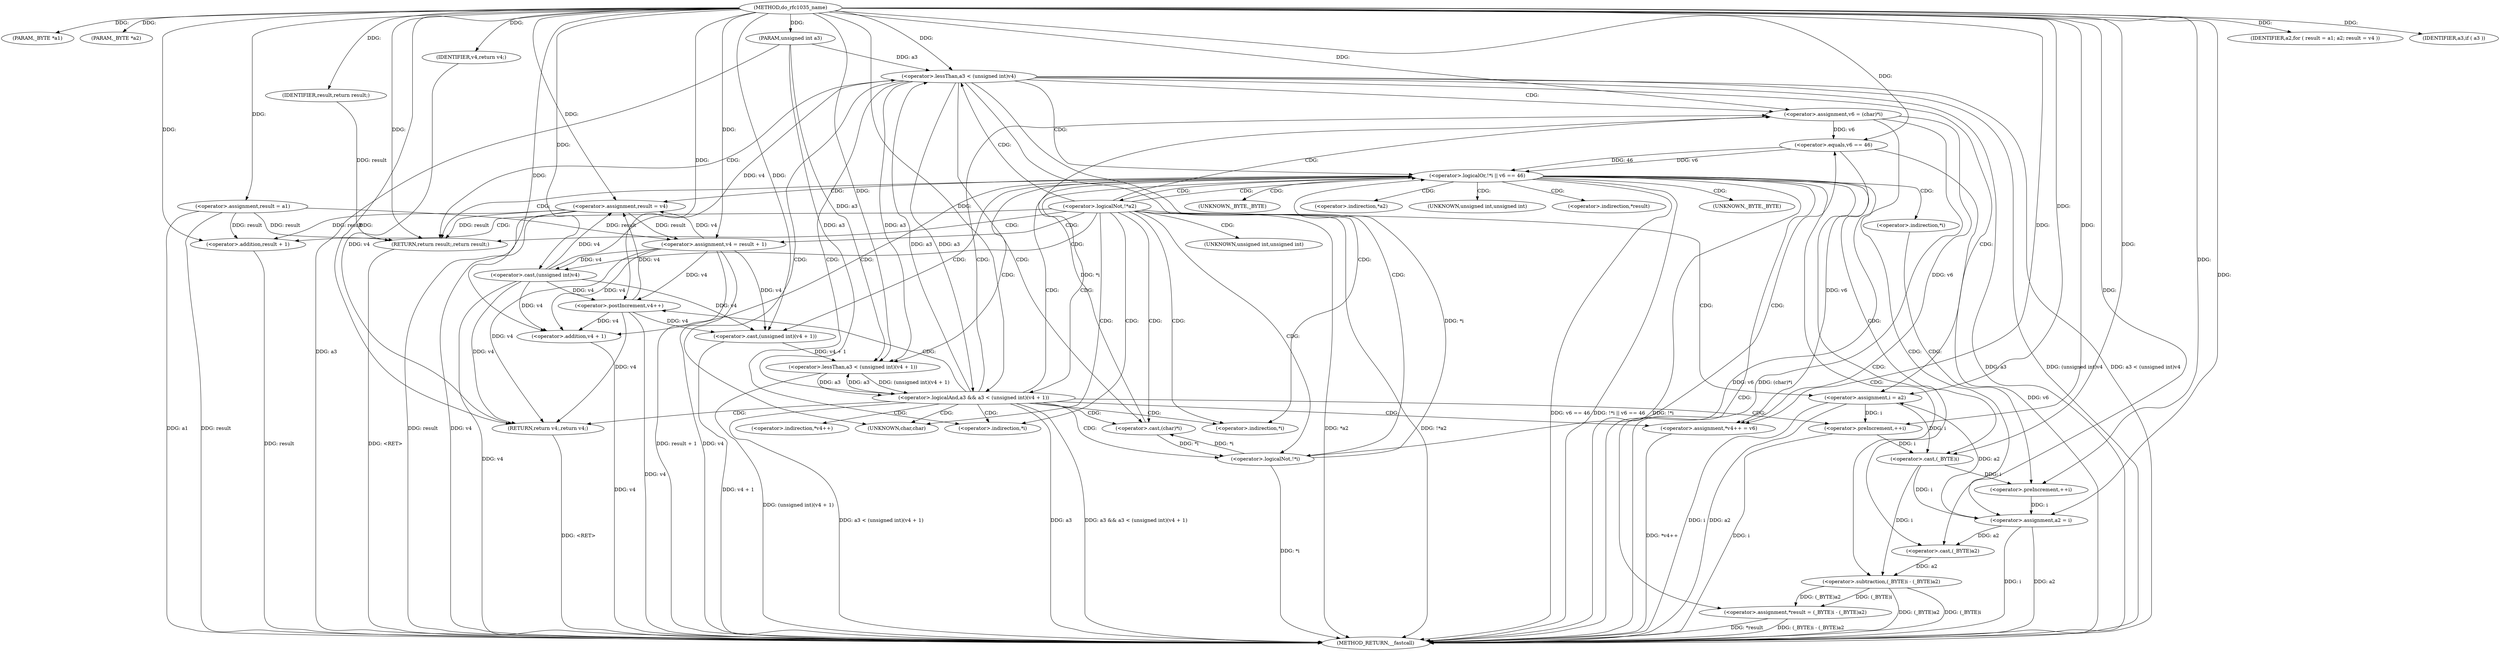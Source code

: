 digraph do_rfc1035_name {  
"1000105" [label = "(METHOD,do_rfc1035_name)" ]
"1000202" [label = "(METHOD_RETURN,__fastcall)" ]
"1000106" [label = "(PARAM,_BYTE *a1)" ]
"1000107" [label = "(PARAM,_BYTE *a2)" ]
"1000108" [label = "(PARAM,unsigned int a3)" ]
"1000115" [label = "(<operator>.assignment,result = a1)" ]
"1000118" [label = "(IDENTIFIER,a2,for ( result = a1; a2; result = v4 ))" ]
"1000119" [label = "(<operator>.assignment,result = v4)" ]
"1000124" [label = "(<operator>.logicalNot,!*a2)" ]
"1000128" [label = "(<operator>.assignment,v4 = result + 1)" ]
"1000130" [label = "(<operator>.addition,result + 1)" ]
"1000134" [label = "(IDENTIFIER,a3,if ( a3 ))" ]
"1000137" [label = "(<operator>.lessThan,a3 < (unsigned int)v4)" ]
"1000139" [label = "(<operator>.cast,(unsigned int)v4)" ]
"1000144" [label = "(<operator>.assignment,i = a2)" ]
"1000147" [label = "(<operator>.preIncrement,++i)" ]
"1000150" [label = "(<operator>.assignment,v6 = (char)*i)" ]
"1000152" [label = "(<operator>.cast,(char)*i)" ]
"1000157" [label = "(<operator>.logicalOr,!*i || v6 == 46)" ]
"1000158" [label = "(<operator>.logicalNot,!*i)" ]
"1000161" [label = "(<operator>.equals,v6 == 46)" ]
"1000166" [label = "(<operator>.logicalAnd,a3 && a3 < (unsigned int)(v4 + 1))" ]
"1000168" [label = "(<operator>.lessThan,a3 < (unsigned int)(v4 + 1))" ]
"1000170" [label = "(<operator>.cast,(unsigned int)(v4 + 1))" ]
"1000172" [label = "(<operator>.addition,v4 + 1)" ]
"1000175" [label = "(RETURN,return v4;,return v4;)" ]
"1000176" [label = "(IDENTIFIER,v4,return v4;)" ]
"1000177" [label = "(<operator>.assignment,*v4++ = v6)" ]
"1000179" [label = "(<operator>.postIncrement,v4++)" ]
"1000182" [label = "(<operator>.assignment,*result = (_BYTE)i - (_BYTE)a2)" ]
"1000185" [label = "(<operator>.subtraction,(_BYTE)i - (_BYTE)a2)" ]
"1000186" [label = "(<operator>.cast,(_BYTE)i)" ]
"1000189" [label = "(<operator>.cast,(_BYTE)a2)" ]
"1000195" [label = "(<operator>.preIncrement,++i)" ]
"1000197" [label = "(<operator>.assignment,a2 = i)" ]
"1000200" [label = "(RETURN,return result;,return result;)" ]
"1000201" [label = "(IDENTIFIER,result,return result;)" ]
"1000125" [label = "(<operator>.indirection,*a2)" ]
"1000140" [label = "(UNKNOWN,unsigned int,unsigned int)" ]
"1000153" [label = "(UNKNOWN,char,char)" ]
"1000154" [label = "(<operator>.indirection,*i)" ]
"1000159" [label = "(<operator>.indirection,*i)" ]
"1000171" [label = "(UNKNOWN,unsigned int,unsigned int)" ]
"1000178" [label = "(<operator>.indirection,*v4++)" ]
"1000183" [label = "(<operator>.indirection,*result)" ]
"1000187" [label = "(UNKNOWN,_BYTE,_BYTE)" ]
"1000190" [label = "(UNKNOWN,_BYTE,_BYTE)" ]
"1000193" [label = "(<operator>.indirection,*i)" ]
  "1000166" -> "1000202"  [ label = "DDG: a3"] 
  "1000124" -> "1000202"  [ label = "DDG: !*a2"] 
  "1000182" -> "1000202"  [ label = "DDG: *result"] 
  "1000137" -> "1000202"  [ label = "DDG: a3"] 
  "1000130" -> "1000202"  [ label = "DDG: result"] 
  "1000168" -> "1000202"  [ label = "DDG: (unsigned int)(v4 + 1)"] 
  "1000197" -> "1000202"  [ label = "DDG: a2"] 
  "1000144" -> "1000202"  [ label = "DDG: i"] 
  "1000144" -> "1000202"  [ label = "DDG: a2"] 
  "1000157" -> "1000202"  [ label = "DDG: v6 == 46"] 
  "1000115" -> "1000202"  [ label = "DDG: a1"] 
  "1000197" -> "1000202"  [ label = "DDG: i"] 
  "1000119" -> "1000202"  [ label = "DDG: result"] 
  "1000137" -> "1000202"  [ label = "DDG: (unsigned int)v4"] 
  "1000185" -> "1000202"  [ label = "DDG: (_BYTE)a2"] 
  "1000166" -> "1000202"  [ label = "DDG: a3 && a3 < (unsigned int)(v4 + 1)"] 
  "1000157" -> "1000202"  [ label = "DDG: !*i || v6 == 46"] 
  "1000177" -> "1000202"  [ label = "DDG: *v4++"] 
  "1000150" -> "1000202"  [ label = "DDG: (char)*i"] 
  "1000119" -> "1000202"  [ label = "DDG: v4"] 
  "1000137" -> "1000202"  [ label = "DDG: a3 < (unsigned int)v4"] 
  "1000128" -> "1000202"  [ label = "DDG: result + 1"] 
  "1000179" -> "1000202"  [ label = "DDG: v4"] 
  "1000147" -> "1000202"  [ label = "DDG: i"] 
  "1000157" -> "1000202"  [ label = "DDG: !*i"] 
  "1000115" -> "1000202"  [ label = "DDG: result"] 
  "1000158" -> "1000202"  [ label = "DDG: *i"] 
  "1000182" -> "1000202"  [ label = "DDG: (_BYTE)i - (_BYTE)a2"] 
  "1000139" -> "1000202"  [ label = "DDG: v4"] 
  "1000124" -> "1000202"  [ label = "DDG: *a2"] 
  "1000172" -> "1000202"  [ label = "DDG: v4"] 
  "1000128" -> "1000202"  [ label = "DDG: v4"] 
  "1000170" -> "1000202"  [ label = "DDG: v4 + 1"] 
  "1000166" -> "1000202"  [ label = "DDG: a3 < (unsigned int)(v4 + 1)"] 
  "1000108" -> "1000202"  [ label = "DDG: a3"] 
  "1000161" -> "1000202"  [ label = "DDG: v6"] 
  "1000150" -> "1000202"  [ label = "DDG: v6"] 
  "1000185" -> "1000202"  [ label = "DDG: (_BYTE)i"] 
  "1000175" -> "1000202"  [ label = "DDG: <RET>"] 
  "1000200" -> "1000202"  [ label = "DDG: <RET>"] 
  "1000105" -> "1000106"  [ label = "DDG: "] 
  "1000105" -> "1000107"  [ label = "DDG: "] 
  "1000105" -> "1000108"  [ label = "DDG: "] 
  "1000105" -> "1000115"  [ label = "DDG: "] 
  "1000105" -> "1000118"  [ label = "DDG: "] 
  "1000179" -> "1000119"  [ label = "DDG: v4"] 
  "1000139" -> "1000119"  [ label = "DDG: v4"] 
  "1000128" -> "1000119"  [ label = "DDG: v4"] 
  "1000105" -> "1000119"  [ label = "DDG: "] 
  "1000119" -> "1000128"  [ label = "DDG: result"] 
  "1000115" -> "1000128"  [ label = "DDG: result"] 
  "1000105" -> "1000128"  [ label = "DDG: "] 
  "1000119" -> "1000130"  [ label = "DDG: result"] 
  "1000115" -> "1000130"  [ label = "DDG: result"] 
  "1000105" -> "1000130"  [ label = "DDG: "] 
  "1000105" -> "1000134"  [ label = "DDG: "] 
  "1000166" -> "1000137"  [ label = "DDG: a3"] 
  "1000108" -> "1000137"  [ label = "DDG: a3"] 
  "1000105" -> "1000137"  [ label = "DDG: "] 
  "1000139" -> "1000137"  [ label = "DDG: v4"] 
  "1000128" -> "1000139"  [ label = "DDG: v4"] 
  "1000105" -> "1000139"  [ label = "DDG: "] 
  "1000197" -> "1000144"  [ label = "DDG: a2"] 
  "1000105" -> "1000144"  [ label = "DDG: "] 
  "1000144" -> "1000147"  [ label = "DDG: i"] 
  "1000105" -> "1000147"  [ label = "DDG: "] 
  "1000152" -> "1000150"  [ label = "DDG: *i"] 
  "1000105" -> "1000150"  [ label = "DDG: "] 
  "1000158" -> "1000152"  [ label = "DDG: *i"] 
  "1000158" -> "1000157"  [ label = "DDG: *i"] 
  "1000152" -> "1000158"  [ label = "DDG: *i"] 
  "1000161" -> "1000157"  [ label = "DDG: v6"] 
  "1000161" -> "1000157"  [ label = "DDG: 46"] 
  "1000150" -> "1000161"  [ label = "DDG: v6"] 
  "1000105" -> "1000161"  [ label = "DDG: "] 
  "1000137" -> "1000166"  [ label = "DDG: a3"] 
  "1000168" -> "1000166"  [ label = "DDG: a3"] 
  "1000108" -> "1000166"  [ label = "DDG: a3"] 
  "1000105" -> "1000166"  [ label = "DDG: "] 
  "1000168" -> "1000166"  [ label = "DDG: (unsigned int)(v4 + 1)"] 
  "1000166" -> "1000168"  [ label = "DDG: a3"] 
  "1000137" -> "1000168"  [ label = "DDG: a3"] 
  "1000108" -> "1000168"  [ label = "DDG: a3"] 
  "1000105" -> "1000168"  [ label = "DDG: "] 
  "1000170" -> "1000168"  [ label = "DDG: v4 + 1"] 
  "1000179" -> "1000170"  [ label = "DDG: v4"] 
  "1000139" -> "1000170"  [ label = "DDG: v4"] 
  "1000128" -> "1000170"  [ label = "DDG: v4"] 
  "1000105" -> "1000170"  [ label = "DDG: "] 
  "1000179" -> "1000172"  [ label = "DDG: v4"] 
  "1000139" -> "1000172"  [ label = "DDG: v4"] 
  "1000128" -> "1000172"  [ label = "DDG: v4"] 
  "1000105" -> "1000172"  [ label = "DDG: "] 
  "1000176" -> "1000175"  [ label = "DDG: v4"] 
  "1000179" -> "1000175"  [ label = "DDG: v4"] 
  "1000139" -> "1000175"  [ label = "DDG: v4"] 
  "1000128" -> "1000175"  [ label = "DDG: v4"] 
  "1000105" -> "1000175"  [ label = "DDG: "] 
  "1000105" -> "1000176"  [ label = "DDG: "] 
  "1000161" -> "1000177"  [ label = "DDG: v6"] 
  "1000150" -> "1000177"  [ label = "DDG: v6"] 
  "1000105" -> "1000177"  [ label = "DDG: "] 
  "1000139" -> "1000179"  [ label = "DDG: v4"] 
  "1000128" -> "1000179"  [ label = "DDG: v4"] 
  "1000105" -> "1000179"  [ label = "DDG: "] 
  "1000185" -> "1000182"  [ label = "DDG: (_BYTE)i"] 
  "1000185" -> "1000182"  [ label = "DDG: (_BYTE)a2"] 
  "1000186" -> "1000185"  [ label = "DDG: i"] 
  "1000147" -> "1000186"  [ label = "DDG: i"] 
  "1000144" -> "1000186"  [ label = "DDG: i"] 
  "1000105" -> "1000186"  [ label = "DDG: "] 
  "1000189" -> "1000185"  [ label = "DDG: a2"] 
  "1000105" -> "1000189"  [ label = "DDG: "] 
  "1000197" -> "1000189"  [ label = "DDG: a2"] 
  "1000186" -> "1000195"  [ label = "DDG: i"] 
  "1000105" -> "1000195"  [ label = "DDG: "] 
  "1000186" -> "1000197"  [ label = "DDG: i"] 
  "1000195" -> "1000197"  [ label = "DDG: i"] 
  "1000105" -> "1000197"  [ label = "DDG: "] 
  "1000201" -> "1000200"  [ label = "DDG: result"] 
  "1000119" -> "1000200"  [ label = "DDG: result"] 
  "1000115" -> "1000200"  [ label = "DDG: result"] 
  "1000105" -> "1000200"  [ label = "DDG: "] 
  "1000105" -> "1000201"  [ label = "DDG: "] 
  "1000124" -> "1000200"  [ label = "CDG: "] 
  "1000124" -> "1000128"  [ label = "CDG: "] 
  "1000124" -> "1000130"  [ label = "CDG: "] 
  "1000124" -> "1000144"  [ label = "CDG: "] 
  "1000124" -> "1000140"  [ label = "CDG: "] 
  "1000124" -> "1000139"  [ label = "CDG: "] 
  "1000124" -> "1000137"  [ label = "CDG: "] 
  "1000124" -> "1000159"  [ label = "CDG: "] 
  "1000124" -> "1000158"  [ label = "CDG: "] 
  "1000124" -> "1000157"  [ label = "CDG: "] 
  "1000124" -> "1000154"  [ label = "CDG: "] 
  "1000124" -> "1000153"  [ label = "CDG: "] 
  "1000124" -> "1000152"  [ label = "CDG: "] 
  "1000124" -> "1000150"  [ label = "CDG: "] 
  "1000137" -> "1000200"  [ label = "CDG: "] 
  "1000137" -> "1000144"  [ label = "CDG: "] 
  "1000137" -> "1000159"  [ label = "CDG: "] 
  "1000137" -> "1000158"  [ label = "CDG: "] 
  "1000137" -> "1000157"  [ label = "CDG: "] 
  "1000137" -> "1000154"  [ label = "CDG: "] 
  "1000137" -> "1000153"  [ label = "CDG: "] 
  "1000137" -> "1000152"  [ label = "CDG: "] 
  "1000137" -> "1000150"  [ label = "CDG: "] 
  "1000157" -> "1000166"  [ label = "CDG: "] 
  "1000157" -> "1000172"  [ label = "CDG: "] 
  "1000157" -> "1000171"  [ label = "CDG: "] 
  "1000157" -> "1000170"  [ label = "CDG: "] 
  "1000157" -> "1000168"  [ label = "CDG: "] 
  "1000157" -> "1000190"  [ label = "CDG: "] 
  "1000157" -> "1000189"  [ label = "CDG: "] 
  "1000157" -> "1000187"  [ label = "CDG: "] 
  "1000157" -> "1000186"  [ label = "CDG: "] 
  "1000157" -> "1000185"  [ label = "CDG: "] 
  "1000157" -> "1000183"  [ label = "CDG: "] 
  "1000157" -> "1000182"  [ label = "CDG: "] 
  "1000157" -> "1000200"  [ label = "CDG: "] 
  "1000157" -> "1000197"  [ label = "CDG: "] 
  "1000157" -> "1000193"  [ label = "CDG: "] 
  "1000157" -> "1000119"  [ label = "CDG: "] 
  "1000157" -> "1000125"  [ label = "CDG: "] 
  "1000157" -> "1000124"  [ label = "CDG: "] 
  "1000158" -> "1000161"  [ label = "CDG: "] 
  "1000166" -> "1000175"  [ label = "CDG: "] 
  "1000166" -> "1000179"  [ label = "CDG: "] 
  "1000166" -> "1000178"  [ label = "CDG: "] 
  "1000166" -> "1000177"  [ label = "CDG: "] 
  "1000166" -> "1000159"  [ label = "CDG: "] 
  "1000166" -> "1000158"  [ label = "CDG: "] 
  "1000166" -> "1000157"  [ label = "CDG: "] 
  "1000166" -> "1000154"  [ label = "CDG: "] 
  "1000166" -> "1000153"  [ label = "CDG: "] 
  "1000166" -> "1000152"  [ label = "CDG: "] 
  "1000166" -> "1000150"  [ label = "CDG: "] 
  "1000166" -> "1000147"  [ label = "CDG: "] 
  "1000193" -> "1000195"  [ label = "CDG: "] 
}
